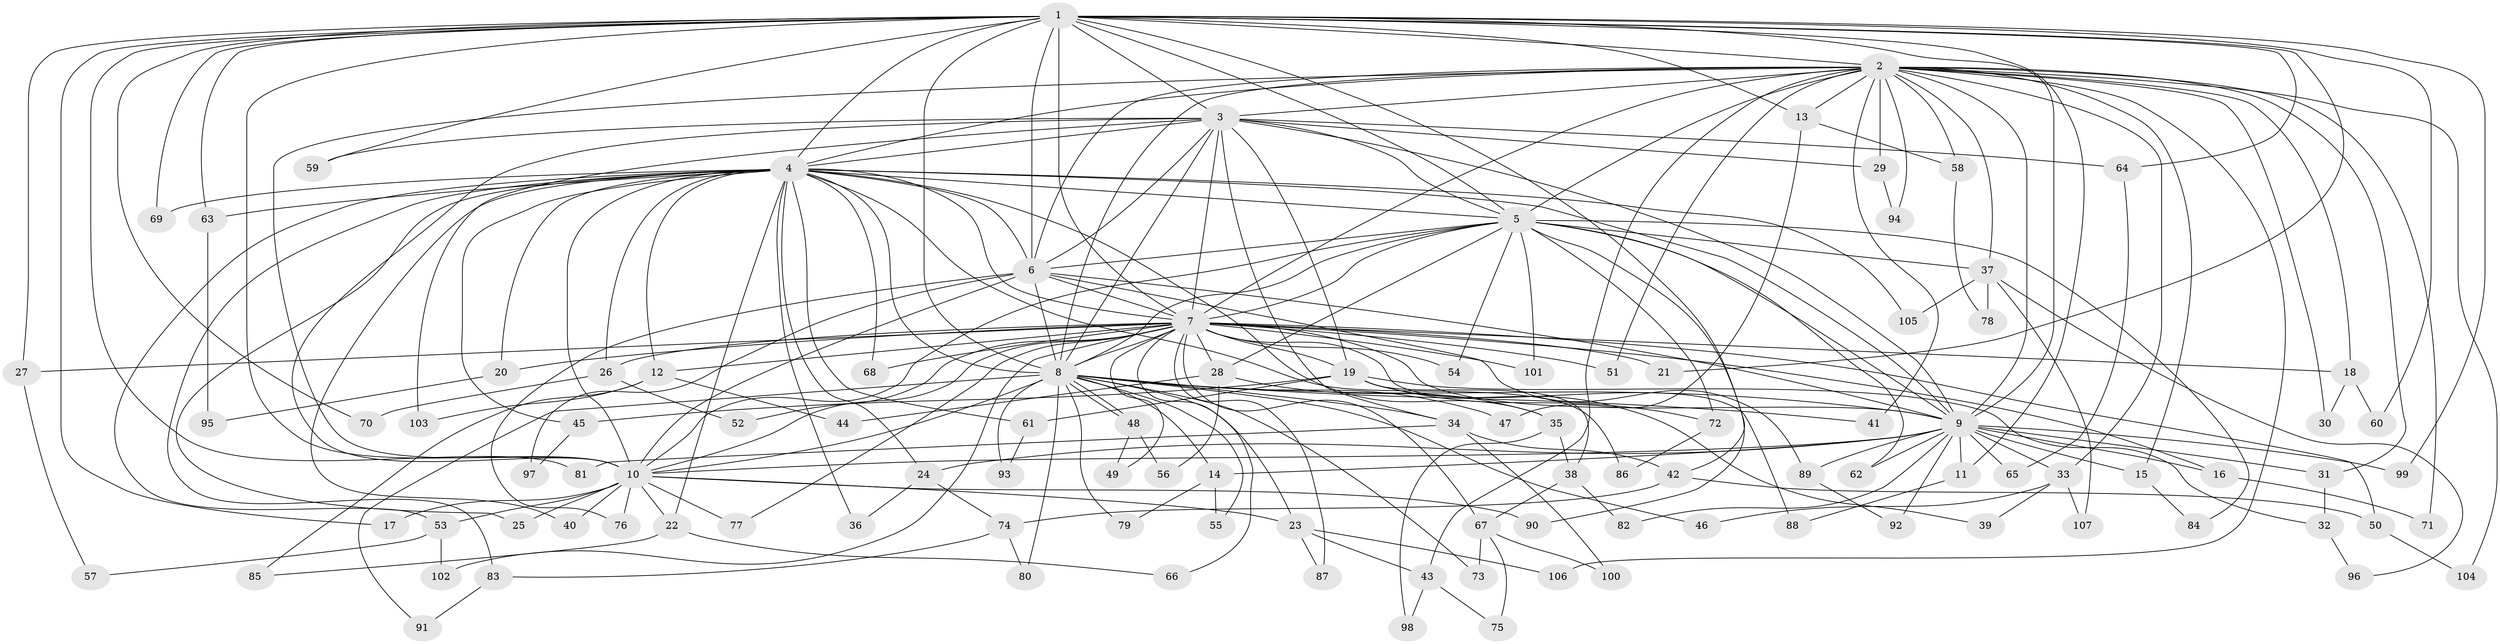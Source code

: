 // coarse degree distribution, {3: 0.32558139534883723, 22: 0.046511627906976744, 18: 0.023255813953488372, 7: 0.023255813953488372, 5: 0.11627906976744186, 4: 0.11627906976744186, 17: 0.046511627906976744, 2: 0.13953488372093023, 19: 0.023255813953488372, 10: 0.023255813953488372, 6: 0.046511627906976744, 8: 0.023255813953488372, 11: 0.023255813953488372, 16: 0.023255813953488372}
// Generated by graph-tools (version 1.1) at 2025/36/03/04/25 23:36:35]
// undirected, 107 vertices, 239 edges
graph export_dot {
  node [color=gray90,style=filled];
  1;
  2;
  3;
  4;
  5;
  6;
  7;
  8;
  9;
  10;
  11;
  12;
  13;
  14;
  15;
  16;
  17;
  18;
  19;
  20;
  21;
  22;
  23;
  24;
  25;
  26;
  27;
  28;
  29;
  30;
  31;
  32;
  33;
  34;
  35;
  36;
  37;
  38;
  39;
  40;
  41;
  42;
  43;
  44;
  45;
  46;
  47;
  48;
  49;
  50;
  51;
  52;
  53;
  54;
  55;
  56;
  57;
  58;
  59;
  60;
  61;
  62;
  63;
  64;
  65;
  66;
  67;
  68;
  69;
  70;
  71;
  72;
  73;
  74;
  75;
  76;
  77;
  78;
  79;
  80;
  81;
  82;
  83;
  84;
  85;
  86;
  87;
  88;
  89;
  90;
  91;
  92;
  93;
  94;
  95;
  96;
  97;
  98;
  99;
  100;
  101;
  102;
  103;
  104;
  105;
  106;
  107;
  1 -- 2;
  1 -- 3;
  1 -- 4;
  1 -- 5;
  1 -- 6;
  1 -- 7;
  1 -- 8;
  1 -- 9;
  1 -- 10;
  1 -- 11;
  1 -- 13;
  1 -- 17;
  1 -- 21;
  1 -- 27;
  1 -- 42;
  1 -- 59;
  1 -- 60;
  1 -- 63;
  1 -- 64;
  1 -- 69;
  1 -- 70;
  1 -- 81;
  1 -- 99;
  2 -- 3;
  2 -- 4;
  2 -- 5;
  2 -- 6;
  2 -- 7;
  2 -- 8;
  2 -- 9;
  2 -- 10;
  2 -- 13;
  2 -- 15;
  2 -- 18;
  2 -- 29;
  2 -- 30;
  2 -- 31;
  2 -- 33;
  2 -- 37;
  2 -- 41;
  2 -- 43;
  2 -- 51;
  2 -- 58;
  2 -- 71;
  2 -- 94;
  2 -- 104;
  2 -- 106;
  3 -- 4;
  3 -- 5;
  3 -- 6;
  3 -- 7;
  3 -- 8;
  3 -- 9;
  3 -- 10;
  3 -- 19;
  3 -- 29;
  3 -- 34;
  3 -- 59;
  3 -- 64;
  3 -- 103;
  4 -- 5;
  4 -- 6;
  4 -- 7;
  4 -- 8;
  4 -- 9;
  4 -- 10;
  4 -- 12;
  4 -- 20;
  4 -- 22;
  4 -- 24;
  4 -- 25;
  4 -- 26;
  4 -- 35;
  4 -- 36;
  4 -- 40;
  4 -- 45;
  4 -- 53;
  4 -- 61;
  4 -- 63;
  4 -- 68;
  4 -- 69;
  4 -- 83;
  4 -- 86;
  4 -- 105;
  5 -- 6;
  5 -- 7;
  5 -- 8;
  5 -- 9;
  5 -- 10;
  5 -- 28;
  5 -- 37;
  5 -- 54;
  5 -- 62;
  5 -- 72;
  5 -- 84;
  5 -- 90;
  5 -- 101;
  6 -- 7;
  6 -- 8;
  6 -- 9;
  6 -- 10;
  6 -- 76;
  6 -- 89;
  6 -- 97;
  7 -- 8;
  7 -- 9;
  7 -- 10;
  7 -- 12;
  7 -- 16;
  7 -- 18;
  7 -- 19;
  7 -- 20;
  7 -- 21;
  7 -- 26;
  7 -- 27;
  7 -- 28;
  7 -- 49;
  7 -- 50;
  7 -- 51;
  7 -- 52;
  7 -- 54;
  7 -- 66;
  7 -- 67;
  7 -- 68;
  7 -- 77;
  7 -- 87;
  7 -- 88;
  7 -- 101;
  7 -- 102;
  8 -- 9;
  8 -- 10;
  8 -- 14;
  8 -- 23;
  8 -- 34;
  8 -- 41;
  8 -- 46;
  8 -- 47;
  8 -- 48;
  8 -- 48;
  8 -- 55;
  8 -- 73;
  8 -- 79;
  8 -- 80;
  8 -- 91;
  8 -- 93;
  9 -- 10;
  9 -- 11;
  9 -- 14;
  9 -- 15;
  9 -- 16;
  9 -- 24;
  9 -- 31;
  9 -- 33;
  9 -- 62;
  9 -- 65;
  9 -- 82;
  9 -- 89;
  9 -- 92;
  9 -- 99;
  10 -- 17;
  10 -- 22;
  10 -- 23;
  10 -- 25;
  10 -- 40;
  10 -- 53;
  10 -- 76;
  10 -- 77;
  10 -- 90;
  11 -- 88;
  12 -- 44;
  12 -- 85;
  12 -- 103;
  13 -- 47;
  13 -- 58;
  14 -- 55;
  14 -- 79;
  15 -- 84;
  16 -- 71;
  18 -- 30;
  18 -- 60;
  19 -- 32;
  19 -- 38;
  19 -- 39;
  19 -- 45;
  19 -- 61;
  19 -- 72;
  20 -- 95;
  22 -- 66;
  22 -- 85;
  23 -- 43;
  23 -- 87;
  23 -- 106;
  24 -- 36;
  24 -- 74;
  26 -- 52;
  26 -- 70;
  27 -- 57;
  28 -- 35;
  28 -- 44;
  28 -- 56;
  29 -- 94;
  31 -- 32;
  32 -- 96;
  33 -- 39;
  33 -- 46;
  33 -- 107;
  34 -- 42;
  34 -- 81;
  34 -- 100;
  35 -- 38;
  35 -- 98;
  37 -- 78;
  37 -- 96;
  37 -- 105;
  37 -- 107;
  38 -- 67;
  38 -- 82;
  42 -- 50;
  42 -- 74;
  43 -- 75;
  43 -- 98;
  45 -- 97;
  48 -- 49;
  48 -- 56;
  50 -- 104;
  53 -- 57;
  53 -- 102;
  58 -- 78;
  61 -- 93;
  63 -- 95;
  64 -- 65;
  67 -- 73;
  67 -- 75;
  67 -- 100;
  72 -- 86;
  74 -- 80;
  74 -- 83;
  83 -- 91;
  89 -- 92;
}

